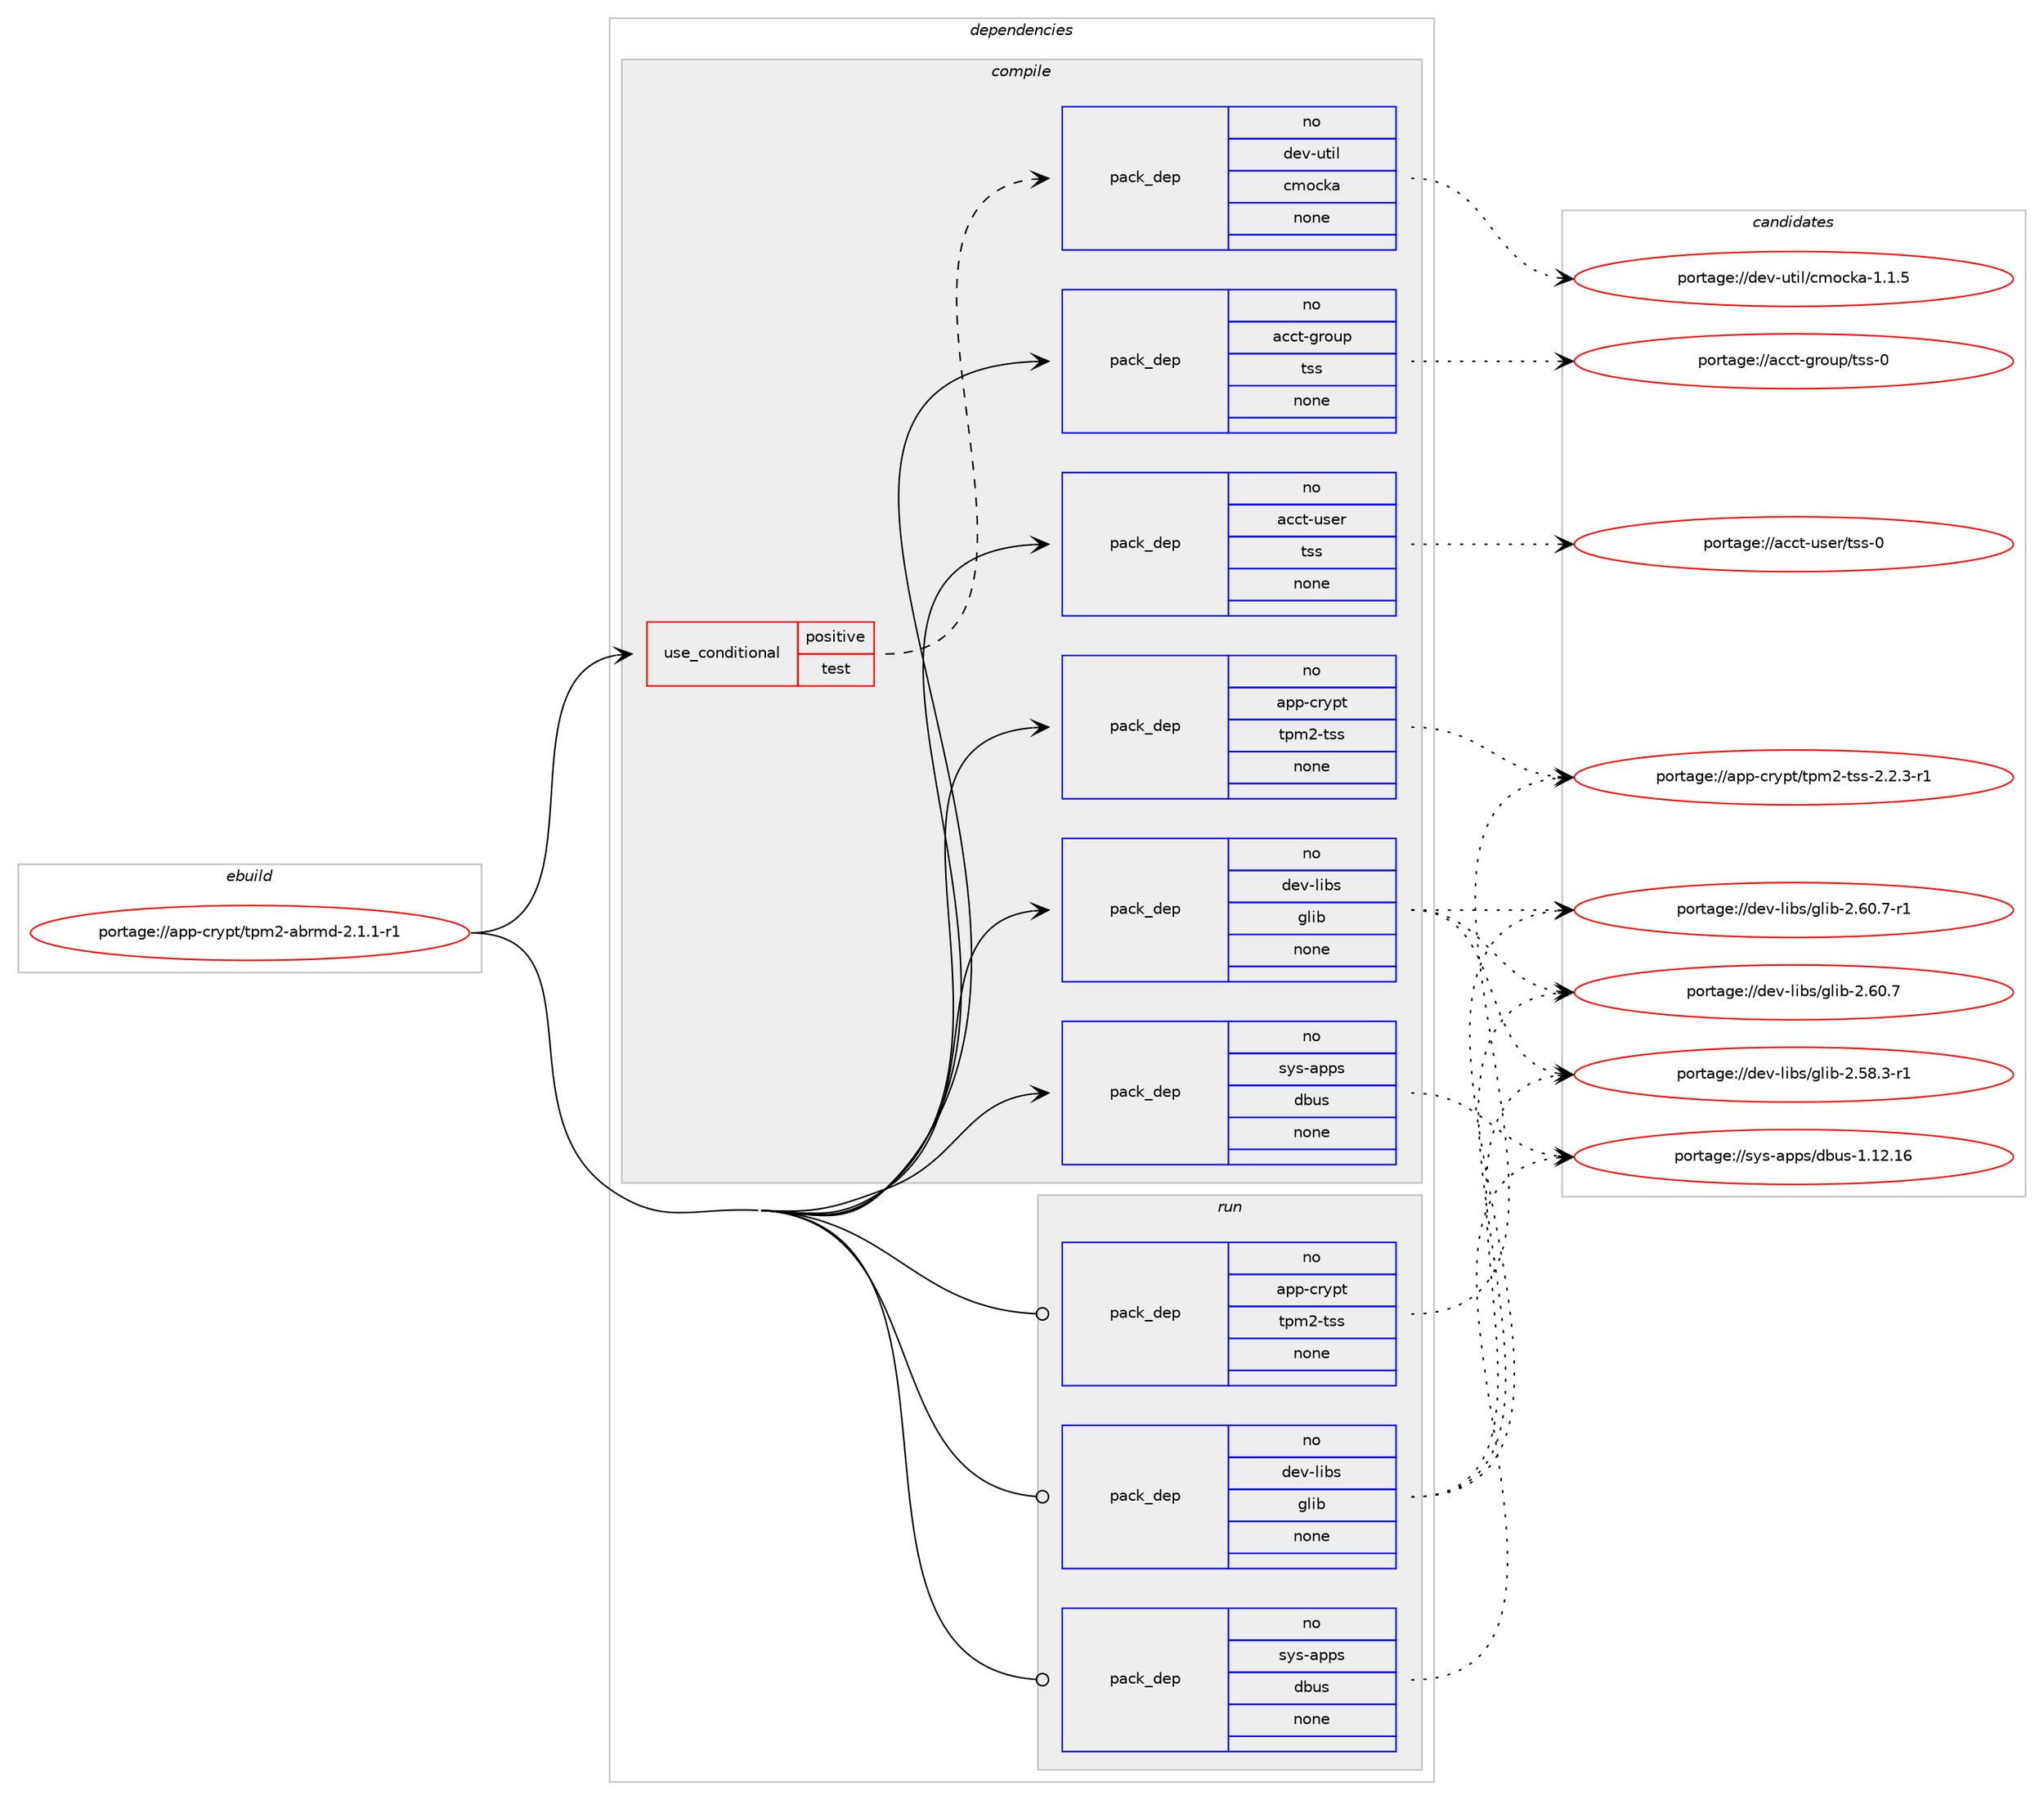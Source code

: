 digraph prolog {

# *************
# Graph options
# *************

newrank=true;
concentrate=true;
compound=true;
graph [rankdir=LR,fontname=Helvetica,fontsize=10,ranksep=1.5];#, ranksep=2.5, nodesep=0.2];
edge  [arrowhead=vee];
node  [fontname=Helvetica,fontsize=10];

# **********
# The ebuild
# **********

subgraph cluster_leftcol {
color=gray;
label=<<i>ebuild</i>>;
id [label="portage://app-crypt/tpm2-abrmd-2.1.1-r1", color=red, width=4, href="../app-crypt/tpm2-abrmd-2.1.1-r1.svg"];
}

# ****************
# The dependencies
# ****************

subgraph cluster_midcol {
color=gray;
label=<<i>dependencies</i>>;
subgraph cluster_compile {
fillcolor="#eeeeee";
style=filled;
label=<<i>compile</i>>;
subgraph cond151096 {
dependency641311 [label=<<TABLE BORDER="0" CELLBORDER="1" CELLSPACING="0" CELLPADDING="4"><TR><TD ROWSPAN="3" CELLPADDING="10">use_conditional</TD></TR><TR><TD>positive</TD></TR><TR><TD>test</TD></TR></TABLE>>, shape=none, color=red];
subgraph pack481699 {
dependency641312 [label=<<TABLE BORDER="0" CELLBORDER="1" CELLSPACING="0" CELLPADDING="4" WIDTH="220"><TR><TD ROWSPAN="6" CELLPADDING="30">pack_dep</TD></TR><TR><TD WIDTH="110">no</TD></TR><TR><TD>dev-util</TD></TR><TR><TD>cmocka</TD></TR><TR><TD>none</TD></TR><TR><TD></TD></TR></TABLE>>, shape=none, color=blue];
}
dependency641311:e -> dependency641312:w [weight=20,style="dashed",arrowhead="vee"];
}
id:e -> dependency641311:w [weight=20,style="solid",arrowhead="vee"];
subgraph pack481700 {
dependency641313 [label=<<TABLE BORDER="0" CELLBORDER="1" CELLSPACING="0" CELLPADDING="4" WIDTH="220"><TR><TD ROWSPAN="6" CELLPADDING="30">pack_dep</TD></TR><TR><TD WIDTH="110">no</TD></TR><TR><TD>acct-group</TD></TR><TR><TD>tss</TD></TR><TR><TD>none</TD></TR><TR><TD></TD></TR></TABLE>>, shape=none, color=blue];
}
id:e -> dependency641313:w [weight=20,style="solid",arrowhead="vee"];
subgraph pack481701 {
dependency641314 [label=<<TABLE BORDER="0" CELLBORDER="1" CELLSPACING="0" CELLPADDING="4" WIDTH="220"><TR><TD ROWSPAN="6" CELLPADDING="30">pack_dep</TD></TR><TR><TD WIDTH="110">no</TD></TR><TR><TD>acct-user</TD></TR><TR><TD>tss</TD></TR><TR><TD>none</TD></TR><TR><TD></TD></TR></TABLE>>, shape=none, color=blue];
}
id:e -> dependency641314:w [weight=20,style="solid",arrowhead="vee"];
subgraph pack481702 {
dependency641315 [label=<<TABLE BORDER="0" CELLBORDER="1" CELLSPACING="0" CELLPADDING="4" WIDTH="220"><TR><TD ROWSPAN="6" CELLPADDING="30">pack_dep</TD></TR><TR><TD WIDTH="110">no</TD></TR><TR><TD>app-crypt</TD></TR><TR><TD>tpm2-tss</TD></TR><TR><TD>none</TD></TR><TR><TD></TD></TR></TABLE>>, shape=none, color=blue];
}
id:e -> dependency641315:w [weight=20,style="solid",arrowhead="vee"];
subgraph pack481703 {
dependency641316 [label=<<TABLE BORDER="0" CELLBORDER="1" CELLSPACING="0" CELLPADDING="4" WIDTH="220"><TR><TD ROWSPAN="6" CELLPADDING="30">pack_dep</TD></TR><TR><TD WIDTH="110">no</TD></TR><TR><TD>dev-libs</TD></TR><TR><TD>glib</TD></TR><TR><TD>none</TD></TR><TR><TD></TD></TR></TABLE>>, shape=none, color=blue];
}
id:e -> dependency641316:w [weight=20,style="solid",arrowhead="vee"];
subgraph pack481704 {
dependency641317 [label=<<TABLE BORDER="0" CELLBORDER="1" CELLSPACING="0" CELLPADDING="4" WIDTH="220"><TR><TD ROWSPAN="6" CELLPADDING="30">pack_dep</TD></TR><TR><TD WIDTH="110">no</TD></TR><TR><TD>sys-apps</TD></TR><TR><TD>dbus</TD></TR><TR><TD>none</TD></TR><TR><TD></TD></TR></TABLE>>, shape=none, color=blue];
}
id:e -> dependency641317:w [weight=20,style="solid",arrowhead="vee"];
}
subgraph cluster_compileandrun {
fillcolor="#eeeeee";
style=filled;
label=<<i>compile and run</i>>;
}
subgraph cluster_run {
fillcolor="#eeeeee";
style=filled;
label=<<i>run</i>>;
subgraph pack481705 {
dependency641318 [label=<<TABLE BORDER="0" CELLBORDER="1" CELLSPACING="0" CELLPADDING="4" WIDTH="220"><TR><TD ROWSPAN="6" CELLPADDING="30">pack_dep</TD></TR><TR><TD WIDTH="110">no</TD></TR><TR><TD>app-crypt</TD></TR><TR><TD>tpm2-tss</TD></TR><TR><TD>none</TD></TR><TR><TD></TD></TR></TABLE>>, shape=none, color=blue];
}
id:e -> dependency641318:w [weight=20,style="solid",arrowhead="odot"];
subgraph pack481706 {
dependency641319 [label=<<TABLE BORDER="0" CELLBORDER="1" CELLSPACING="0" CELLPADDING="4" WIDTH="220"><TR><TD ROWSPAN="6" CELLPADDING="30">pack_dep</TD></TR><TR><TD WIDTH="110">no</TD></TR><TR><TD>dev-libs</TD></TR><TR><TD>glib</TD></TR><TR><TD>none</TD></TR><TR><TD></TD></TR></TABLE>>, shape=none, color=blue];
}
id:e -> dependency641319:w [weight=20,style="solid",arrowhead="odot"];
subgraph pack481707 {
dependency641320 [label=<<TABLE BORDER="0" CELLBORDER="1" CELLSPACING="0" CELLPADDING="4" WIDTH="220"><TR><TD ROWSPAN="6" CELLPADDING="30">pack_dep</TD></TR><TR><TD WIDTH="110">no</TD></TR><TR><TD>sys-apps</TD></TR><TR><TD>dbus</TD></TR><TR><TD>none</TD></TR><TR><TD></TD></TR></TABLE>>, shape=none, color=blue];
}
id:e -> dependency641320:w [weight=20,style="solid",arrowhead="odot"];
}
}

# **************
# The candidates
# **************

subgraph cluster_choices {
rank=same;
color=gray;
label=<<i>candidates</i>>;

subgraph choice481699 {
color=black;
nodesep=1;
choice1001011184511711610510847991091119910797454946494653 [label="portage://dev-util/cmocka-1.1.5", color=red, width=4,href="../dev-util/cmocka-1.1.5.svg"];
dependency641312:e -> choice1001011184511711610510847991091119910797454946494653:w [style=dotted,weight="100"];
}
subgraph choice481700 {
color=black;
nodesep=1;
choice97999911645103114111117112471161151154548 [label="portage://acct-group/tss-0", color=red, width=4,href="../acct-group/tss-0.svg"];
dependency641313:e -> choice97999911645103114111117112471161151154548:w [style=dotted,weight="100"];
}
subgraph choice481701 {
color=black;
nodesep=1;
choice97999911645117115101114471161151154548 [label="portage://acct-user/tss-0", color=red, width=4,href="../acct-user/tss-0.svg"];
dependency641314:e -> choice97999911645117115101114471161151154548:w [style=dotted,weight="100"];
}
subgraph choice481702 {
color=black;
nodesep=1;
choice9711211245991141211121164711611210950451161151154550465046514511449 [label="portage://app-crypt/tpm2-tss-2.2.3-r1", color=red, width=4,href="../app-crypt/tpm2-tss-2.2.3-r1.svg"];
dependency641315:e -> choice9711211245991141211121164711611210950451161151154550465046514511449:w [style=dotted,weight="100"];
}
subgraph choice481703 {
color=black;
nodesep=1;
choice10010111845108105981154710310810598455046544846554511449 [label="portage://dev-libs/glib-2.60.7-r1", color=red, width=4,href="../dev-libs/glib-2.60.7-r1.svg"];
choice1001011184510810598115471031081059845504654484655 [label="portage://dev-libs/glib-2.60.7", color=red, width=4,href="../dev-libs/glib-2.60.7.svg"];
choice10010111845108105981154710310810598455046535646514511449 [label="portage://dev-libs/glib-2.58.3-r1", color=red, width=4,href="../dev-libs/glib-2.58.3-r1.svg"];
dependency641316:e -> choice10010111845108105981154710310810598455046544846554511449:w [style=dotted,weight="100"];
dependency641316:e -> choice1001011184510810598115471031081059845504654484655:w [style=dotted,weight="100"];
dependency641316:e -> choice10010111845108105981154710310810598455046535646514511449:w [style=dotted,weight="100"];
}
subgraph choice481704 {
color=black;
nodesep=1;
choice115121115459711211211547100981171154549464950464954 [label="portage://sys-apps/dbus-1.12.16", color=red, width=4,href="../sys-apps/dbus-1.12.16.svg"];
dependency641317:e -> choice115121115459711211211547100981171154549464950464954:w [style=dotted,weight="100"];
}
subgraph choice481705 {
color=black;
nodesep=1;
choice9711211245991141211121164711611210950451161151154550465046514511449 [label="portage://app-crypt/tpm2-tss-2.2.3-r1", color=red, width=4,href="../app-crypt/tpm2-tss-2.2.3-r1.svg"];
dependency641318:e -> choice9711211245991141211121164711611210950451161151154550465046514511449:w [style=dotted,weight="100"];
}
subgraph choice481706 {
color=black;
nodesep=1;
choice10010111845108105981154710310810598455046544846554511449 [label="portage://dev-libs/glib-2.60.7-r1", color=red, width=4,href="../dev-libs/glib-2.60.7-r1.svg"];
choice1001011184510810598115471031081059845504654484655 [label="portage://dev-libs/glib-2.60.7", color=red, width=4,href="../dev-libs/glib-2.60.7.svg"];
choice10010111845108105981154710310810598455046535646514511449 [label="portage://dev-libs/glib-2.58.3-r1", color=red, width=4,href="../dev-libs/glib-2.58.3-r1.svg"];
dependency641319:e -> choice10010111845108105981154710310810598455046544846554511449:w [style=dotted,weight="100"];
dependency641319:e -> choice1001011184510810598115471031081059845504654484655:w [style=dotted,weight="100"];
dependency641319:e -> choice10010111845108105981154710310810598455046535646514511449:w [style=dotted,weight="100"];
}
subgraph choice481707 {
color=black;
nodesep=1;
choice115121115459711211211547100981171154549464950464954 [label="portage://sys-apps/dbus-1.12.16", color=red, width=4,href="../sys-apps/dbus-1.12.16.svg"];
dependency641320:e -> choice115121115459711211211547100981171154549464950464954:w [style=dotted,weight="100"];
}
}

}
